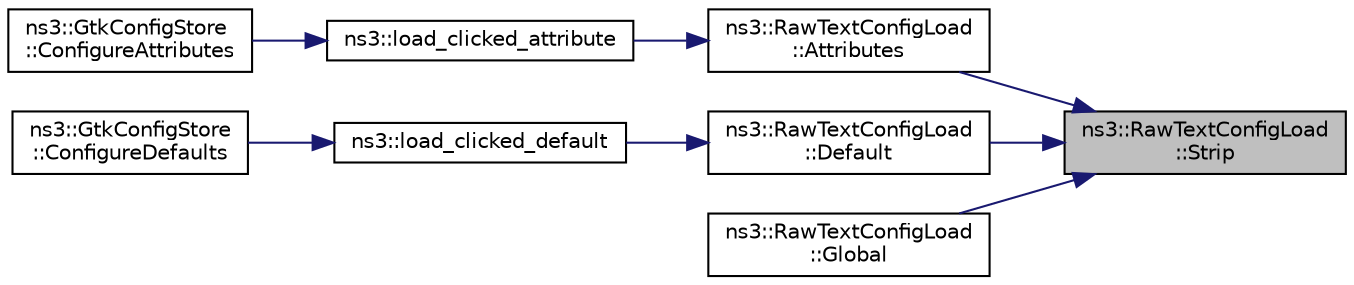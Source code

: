 digraph "ns3::RawTextConfigLoad::Strip"
{
 // LATEX_PDF_SIZE
  edge [fontname="Helvetica",fontsize="10",labelfontname="Helvetica",labelfontsize="10"];
  node [fontname="Helvetica",fontsize="10",shape=record];
  rankdir="RL";
  Node1 [label="ns3::RawTextConfigLoad\l::Strip",height=0.2,width=0.4,color="black", fillcolor="grey75", style="filled", fontcolor="black",tooltip="Strip out attribute value."];
  Node1 -> Node2 [dir="back",color="midnightblue",fontsize="10",style="solid",fontname="Helvetica"];
  Node2 [label="ns3::RawTextConfigLoad\l::Attributes",height=0.2,width=0.4,color="black", fillcolor="white", style="filled",URL="$classns3_1_1_raw_text_config_load.html#ac4f323b065c9fb10bbab85720051b343",tooltip="Load or save the attributes values."];
  Node2 -> Node3 [dir="back",color="midnightblue",fontsize="10",style="solid",fontname="Helvetica"];
  Node3 [label="ns3::load_clicked_attribute",height=0.2,width=0.4,color="black", fillcolor="white", style="filled",URL="$namespacens3.html#afb62a5e36b7877b8ec184ac2f098c096",tooltip="If the user presses the button load, it will load the config file into memory."];
  Node3 -> Node4 [dir="back",color="midnightblue",fontsize="10",style="solid",fontname="Helvetica"];
  Node4 [label="ns3::GtkConfigStore\l::ConfigureAttributes",height=0.2,width=0.4,color="black", fillcolor="white", style="filled",URL="$classns3_1_1_gtk_config_store.html#a95d2d8169cd6a9770af48f7cf62d24fb",tooltip="Process attribute values."];
  Node1 -> Node5 [dir="back",color="midnightblue",fontsize="10",style="solid",fontname="Helvetica"];
  Node5 [label="ns3::RawTextConfigLoad\l::Default",height=0.2,width=0.4,color="black", fillcolor="white", style="filled",URL="$classns3_1_1_raw_text_config_load.html#a1a88f7e4c9b2260b70d881f09cdb0f2f",tooltip="Load or save the default values."];
  Node5 -> Node6 [dir="back",color="midnightblue",fontsize="10",style="solid",fontname="Helvetica"];
  Node6 [label="ns3::load_clicked_default",height=0.2,width=0.4,color="black", fillcolor="white", style="filled",URL="$namespacens3.html#af500ab6459ed7099c0e403a504f9339e",tooltip="If the user presses the button load, it will load the config file into memory."];
  Node6 -> Node7 [dir="back",color="midnightblue",fontsize="10",style="solid",fontname="Helvetica"];
  Node7 [label="ns3::GtkConfigStore\l::ConfigureDefaults",height=0.2,width=0.4,color="black", fillcolor="white", style="filled",URL="$classns3_1_1_gtk_config_store.html#aa6bc1c922ac60a9cef7134875f98bd24",tooltip="Process default values."];
  Node1 -> Node8 [dir="back",color="midnightblue",fontsize="10",style="solid",fontname="Helvetica"];
  Node8 [label="ns3::RawTextConfigLoad\l::Global",height=0.2,width=0.4,color="black", fillcolor="white", style="filled",URL="$classns3_1_1_raw_text_config_load.html#a11d5549a7dd21ee2e9bcede5863c4508",tooltip="Load or save the global values."];
}
